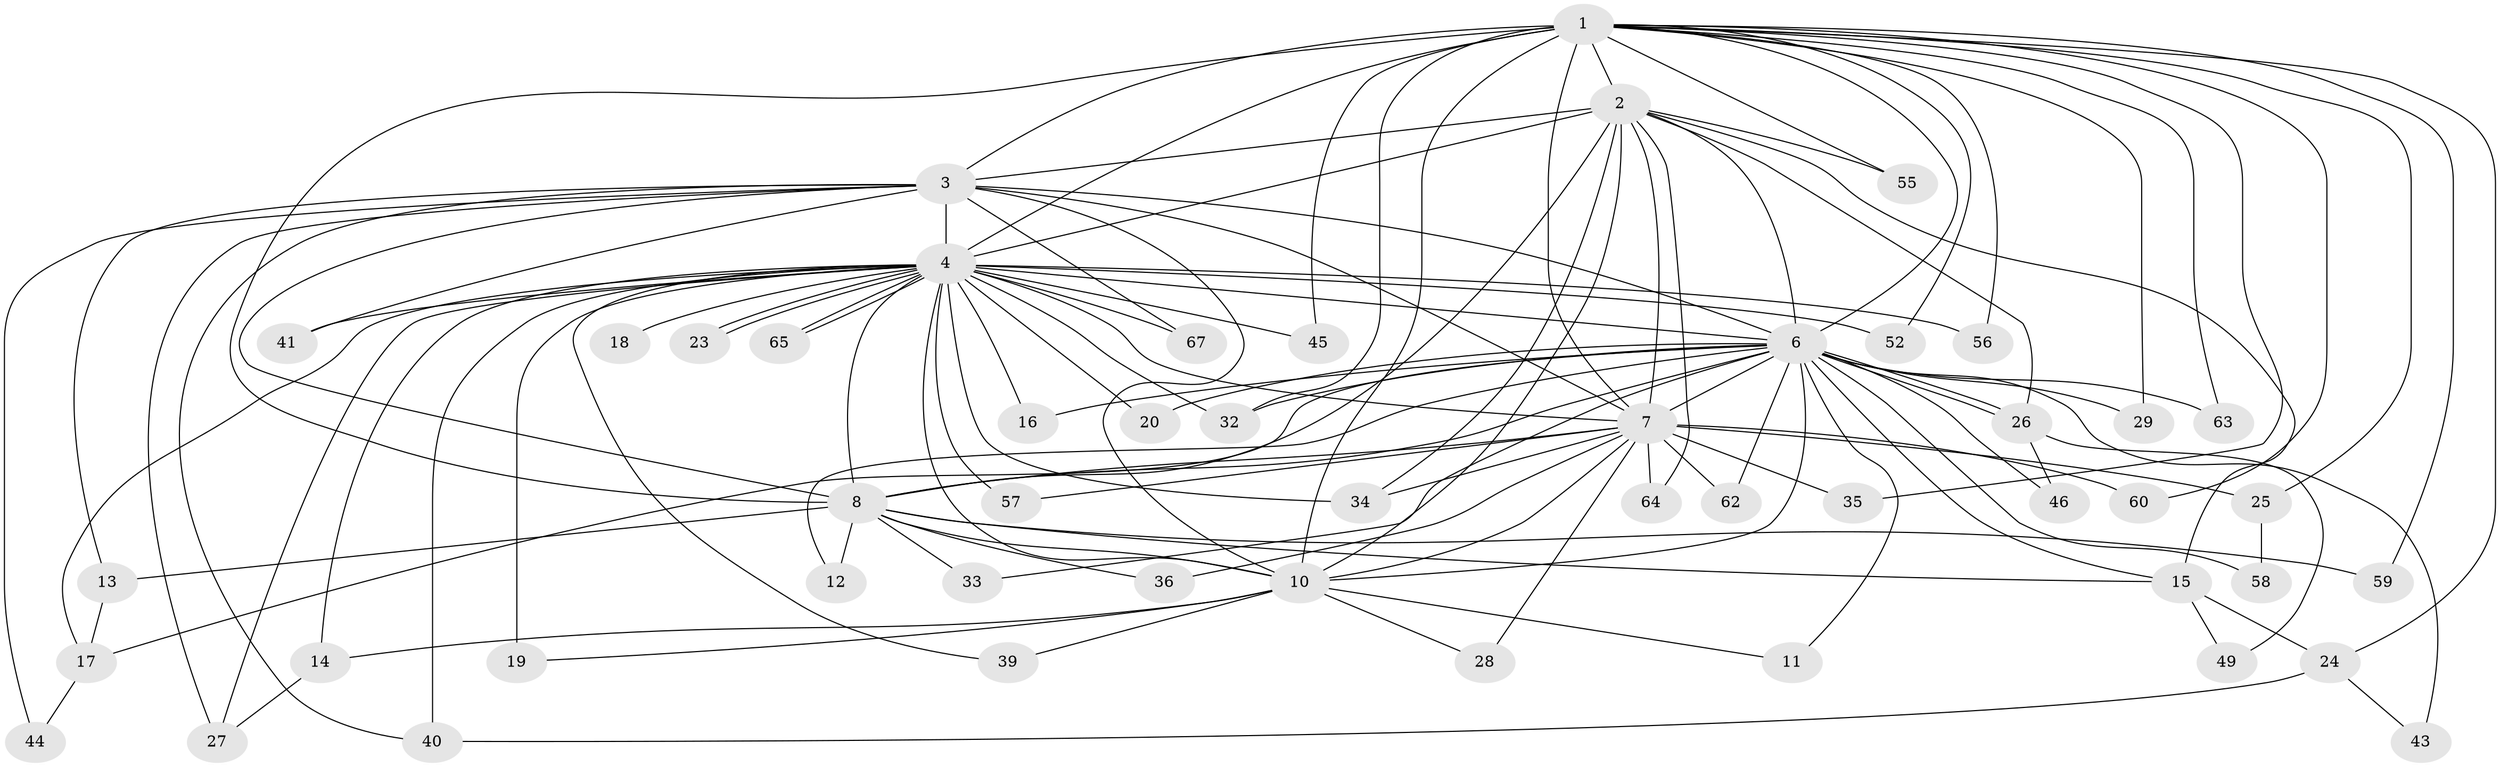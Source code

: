 // Generated by graph-tools (version 1.1) at 2025/23/03/03/25 07:23:38]
// undirected, 50 vertices, 118 edges
graph export_dot {
graph [start="1"]
  node [color=gray90,style=filled];
  1 [super="+5"];
  2;
  3 [super="+54"];
  4 [super="+9"];
  6 [super="+31"];
  7 [super="+21"];
  8 [super="+61"];
  10 [super="+66"];
  11;
  12;
  13;
  14;
  15 [super="+51"];
  16 [super="+38"];
  17 [super="+22"];
  18;
  19 [super="+37"];
  20;
  23 [super="+53"];
  24 [super="+47"];
  25;
  26 [super="+42"];
  27 [super="+30"];
  28;
  29;
  32 [super="+48"];
  33;
  34 [super="+50"];
  35;
  36;
  39;
  40;
  41;
  43;
  44;
  45;
  46;
  49;
  52;
  55;
  56;
  57;
  58;
  59;
  60;
  62;
  63;
  64;
  65;
  67;
  1 -- 2 [weight=2];
  1 -- 3 [weight=2];
  1 -- 4 [weight=4];
  1 -- 6 [weight=2];
  1 -- 7 [weight=2];
  1 -- 8 [weight=2];
  1 -- 10 [weight=2];
  1 -- 24;
  1 -- 25;
  1 -- 45;
  1 -- 52;
  1 -- 29;
  1 -- 32;
  1 -- 35;
  1 -- 55;
  1 -- 56;
  1 -- 59;
  1 -- 60;
  1 -- 63;
  2 -- 3;
  2 -- 4 [weight=2];
  2 -- 6;
  2 -- 7;
  2 -- 8;
  2 -- 10;
  2 -- 15;
  2 -- 34;
  2 -- 55;
  2 -- 64;
  2 -- 26;
  3 -- 4 [weight=3];
  3 -- 6;
  3 -- 7;
  3 -- 8;
  3 -- 10;
  3 -- 13;
  3 -- 27;
  3 -- 40;
  3 -- 41;
  3 -- 44;
  3 -- 67;
  4 -- 6 [weight=2];
  4 -- 7 [weight=2];
  4 -- 8 [weight=2];
  4 -- 10 [weight=2];
  4 -- 16 [weight=2];
  4 -- 18 [weight=2];
  4 -- 23 [weight=2];
  4 -- 23;
  4 -- 27;
  4 -- 34;
  4 -- 39;
  4 -- 40;
  4 -- 56;
  4 -- 57;
  4 -- 65;
  4 -- 65;
  4 -- 67;
  4 -- 14;
  4 -- 17;
  4 -- 19 [weight=2];
  4 -- 20;
  4 -- 32;
  4 -- 41;
  4 -- 45;
  4 -- 52;
  6 -- 7 [weight=2];
  6 -- 8;
  6 -- 10 [weight=2];
  6 -- 11;
  6 -- 12;
  6 -- 15;
  6 -- 16;
  6 -- 17;
  6 -- 20;
  6 -- 26;
  6 -- 26;
  6 -- 29;
  6 -- 43;
  6 -- 46;
  6 -- 58;
  6 -- 62;
  6 -- 63;
  6 -- 33;
  6 -- 32;
  7 -- 8;
  7 -- 10;
  7 -- 25;
  7 -- 28;
  7 -- 57;
  7 -- 60;
  7 -- 62;
  7 -- 34;
  7 -- 64;
  7 -- 35;
  7 -- 36;
  8 -- 10;
  8 -- 12;
  8 -- 13;
  8 -- 33;
  8 -- 36;
  8 -- 59;
  8 -- 15;
  10 -- 11;
  10 -- 14;
  10 -- 19;
  10 -- 28;
  10 -- 39;
  13 -- 17;
  14 -- 27;
  15 -- 24;
  15 -- 49;
  17 -- 44;
  24 -- 43;
  24 -- 40;
  25 -- 58;
  26 -- 46;
  26 -- 49;
}
